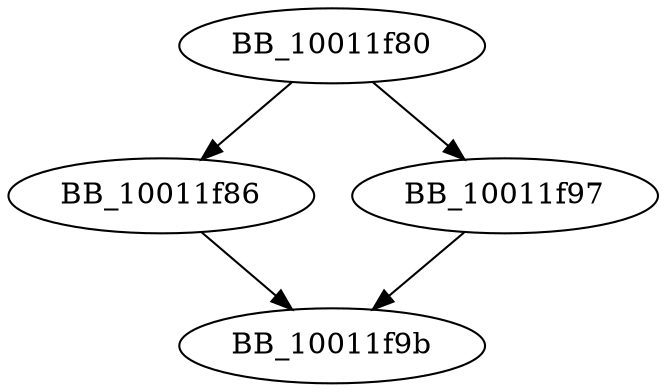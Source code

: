 DiGraph __trandisp1{
BB_10011f80->BB_10011f86
BB_10011f80->BB_10011f97
BB_10011f86->BB_10011f9b
BB_10011f97->BB_10011f9b
}
